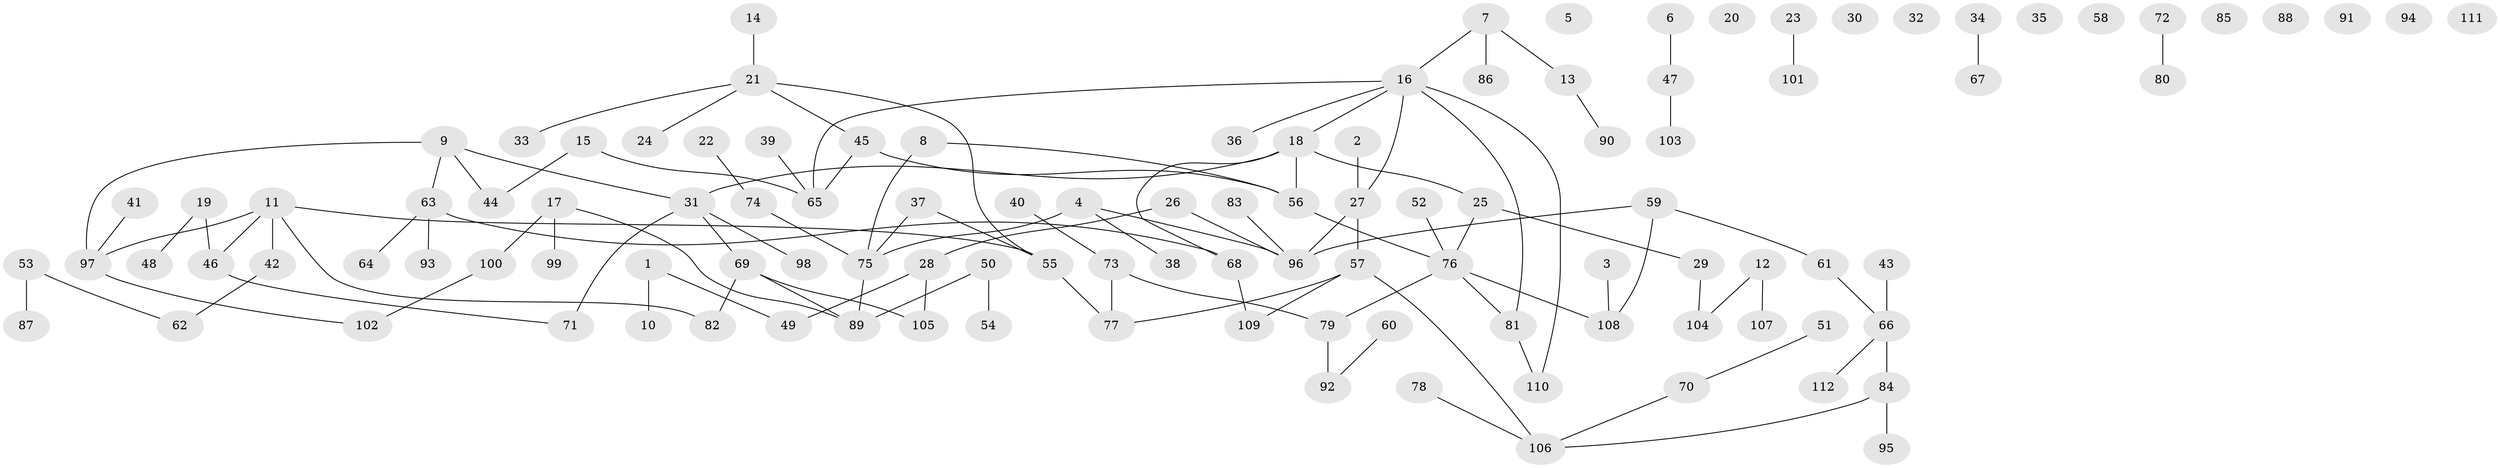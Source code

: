 // Generated by graph-tools (version 1.1) at 2025/49/03/09/25 03:49:03]
// undirected, 112 vertices, 115 edges
graph export_dot {
graph [start="1"]
  node [color=gray90,style=filled];
  1;
  2;
  3;
  4;
  5;
  6;
  7;
  8;
  9;
  10;
  11;
  12;
  13;
  14;
  15;
  16;
  17;
  18;
  19;
  20;
  21;
  22;
  23;
  24;
  25;
  26;
  27;
  28;
  29;
  30;
  31;
  32;
  33;
  34;
  35;
  36;
  37;
  38;
  39;
  40;
  41;
  42;
  43;
  44;
  45;
  46;
  47;
  48;
  49;
  50;
  51;
  52;
  53;
  54;
  55;
  56;
  57;
  58;
  59;
  60;
  61;
  62;
  63;
  64;
  65;
  66;
  67;
  68;
  69;
  70;
  71;
  72;
  73;
  74;
  75;
  76;
  77;
  78;
  79;
  80;
  81;
  82;
  83;
  84;
  85;
  86;
  87;
  88;
  89;
  90;
  91;
  92;
  93;
  94;
  95;
  96;
  97;
  98;
  99;
  100;
  101;
  102;
  103;
  104;
  105;
  106;
  107;
  108;
  109;
  110;
  111;
  112;
  1 -- 10;
  1 -- 49;
  2 -- 27;
  3 -- 108;
  4 -- 38;
  4 -- 75;
  4 -- 96;
  6 -- 47;
  7 -- 13;
  7 -- 16;
  7 -- 86;
  8 -- 56;
  8 -- 75;
  9 -- 31;
  9 -- 44;
  9 -- 63;
  9 -- 97;
  11 -- 42;
  11 -- 46;
  11 -- 55;
  11 -- 82;
  11 -- 97;
  12 -- 104;
  12 -- 107;
  13 -- 90;
  14 -- 21;
  15 -- 44;
  15 -- 65;
  16 -- 18;
  16 -- 27;
  16 -- 36;
  16 -- 65;
  16 -- 81;
  16 -- 110;
  17 -- 89;
  17 -- 99;
  17 -- 100;
  18 -- 25;
  18 -- 31;
  18 -- 56;
  18 -- 68;
  19 -- 46;
  19 -- 48;
  21 -- 24;
  21 -- 33;
  21 -- 45;
  21 -- 55;
  22 -- 74;
  23 -- 101;
  25 -- 29;
  25 -- 76;
  26 -- 28;
  26 -- 96;
  27 -- 57;
  27 -- 96;
  28 -- 49;
  28 -- 105;
  29 -- 104;
  31 -- 69;
  31 -- 71;
  31 -- 98;
  34 -- 67;
  37 -- 55;
  37 -- 75;
  39 -- 65;
  40 -- 73;
  41 -- 97;
  42 -- 62;
  43 -- 66;
  45 -- 56;
  45 -- 65;
  46 -- 71;
  47 -- 103;
  50 -- 54;
  50 -- 89;
  51 -- 70;
  52 -- 76;
  53 -- 62;
  53 -- 87;
  55 -- 77;
  56 -- 76;
  57 -- 77;
  57 -- 106;
  57 -- 109;
  59 -- 61;
  59 -- 96;
  59 -- 108;
  60 -- 92;
  61 -- 66;
  63 -- 64;
  63 -- 68;
  63 -- 93;
  66 -- 84;
  66 -- 112;
  68 -- 109;
  69 -- 82;
  69 -- 89;
  69 -- 105;
  70 -- 106;
  72 -- 80;
  73 -- 77;
  73 -- 79;
  74 -- 75;
  75 -- 89;
  76 -- 79;
  76 -- 81;
  76 -- 108;
  78 -- 106;
  79 -- 92;
  81 -- 110;
  83 -- 96;
  84 -- 95;
  84 -- 106;
  97 -- 102;
  100 -- 102;
}
